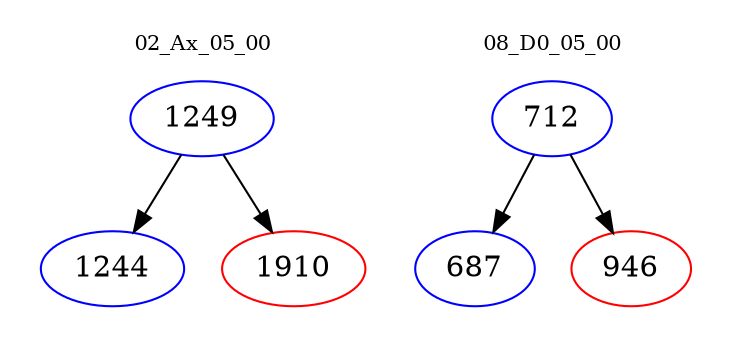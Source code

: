 digraph{
subgraph cluster_0 {
color = white
label = "02_Ax_05_00";
fontsize=10;
T0_1249 [label="1249", color="blue"]
T0_1249 -> T0_1244 [color="black"]
T0_1244 [label="1244", color="blue"]
T0_1249 -> T0_1910 [color="black"]
T0_1910 [label="1910", color="red"]
}
subgraph cluster_1 {
color = white
label = "08_D0_05_00";
fontsize=10;
T1_712 [label="712", color="blue"]
T1_712 -> T1_687 [color="black"]
T1_687 [label="687", color="blue"]
T1_712 -> T1_946 [color="black"]
T1_946 [label="946", color="red"]
}
}
